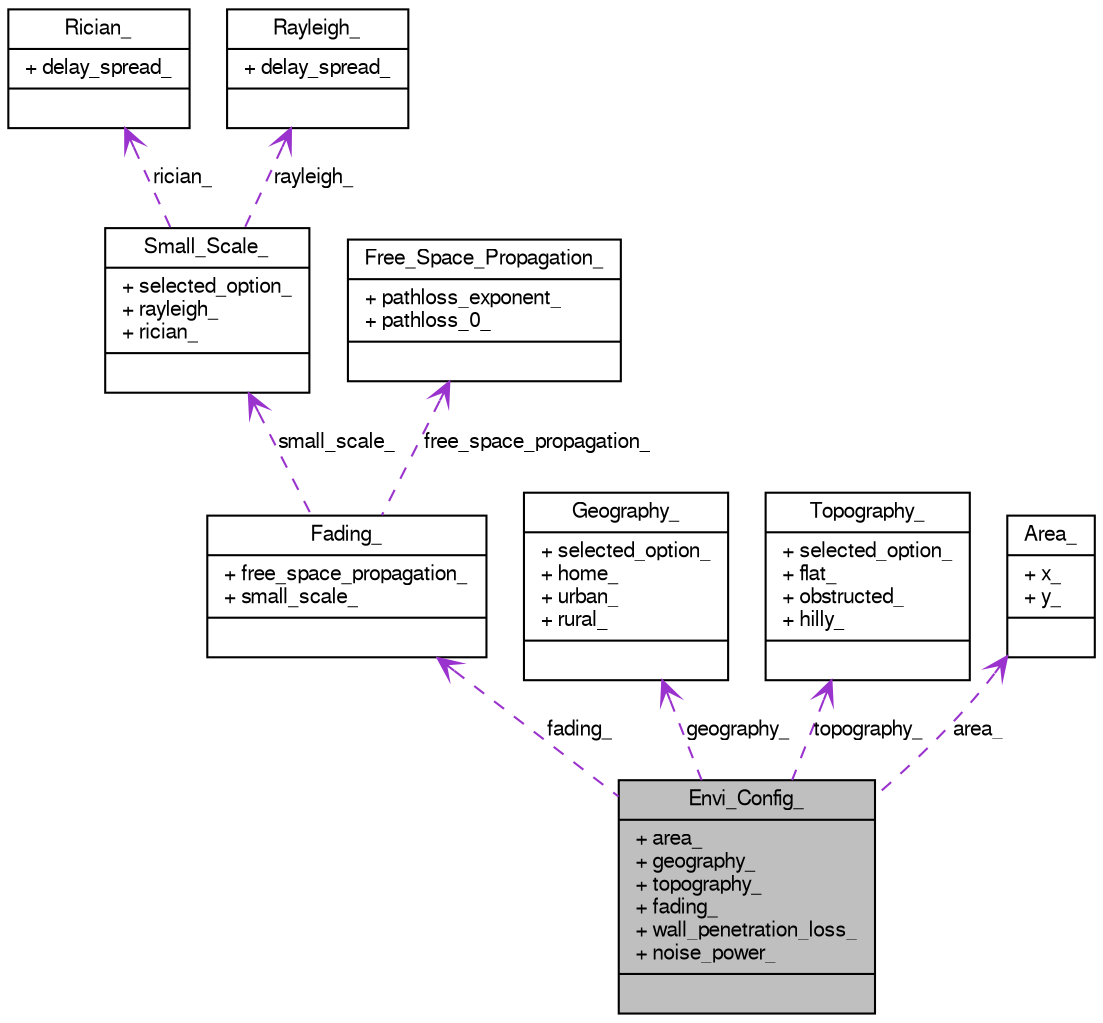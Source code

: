 digraph G
{
  edge [fontname="FreeSans",fontsize="10",labelfontname="FreeSans",labelfontsize="10"];
  node [fontname="FreeSans",fontsize="10",shape=record];
  Node1 [label="{Envi_Config_\n|+ area_\l+ geography_\l+ topography_\l+ fading_\l+ wall_penetration_loss_\l+ noise_power_\l|}",height=0.2,width=0.4,color="black", fillcolor="grey75", style="filled" fontcolor="black"];
  Node2 -> Node1 [dir=back,color="darkorchid3",fontsize="10",style="dashed",label="fading_",arrowtail="open"];
  Node2 [label="{Fading_\n|+ free_space_propagation_\l+ small_scale_\l|}",height=0.2,width=0.4,color="black", fillcolor="white", style="filled",URL="$structFading__.html"];
  Node3 -> Node2 [dir=back,color="darkorchid3",fontsize="10",style="dashed",label="small_scale_",arrowtail="open"];
  Node3 [label="{Small_Scale_\n|+ selected_option_\l+ rayleigh_\l+ rician_\l|}",height=0.2,width=0.4,color="black", fillcolor="white", style="filled",URL="$structSmall__Scale__.html"];
  Node4 -> Node3 [dir=back,color="darkorchid3",fontsize="10",style="dashed",label="rician_",arrowtail="open"];
  Node4 [label="{Rician_\n|+ delay_spread_\l|}",height=0.2,width=0.4,color="black", fillcolor="white", style="filled",URL="$structRician__.html"];
  Node5 -> Node3 [dir=back,color="darkorchid3",fontsize="10",style="dashed",label="rayleigh_",arrowtail="open"];
  Node5 [label="{Rayleigh_\n|+ delay_spread_\l|}",height=0.2,width=0.4,color="black", fillcolor="white", style="filled",URL="$structRayleigh__.html"];
  Node6 -> Node2 [dir=back,color="darkorchid3",fontsize="10",style="dashed",label="free_space_propagation_",arrowtail="open"];
  Node6 [label="{Free_Space_Propagation_\n|+ pathloss_exponent_\l+ pathloss_0_\l|}",height=0.2,width=0.4,color="black", fillcolor="white", style="filled",URL="$structFree__Space__Propagation__.html"];
  Node7 -> Node1 [dir=back,color="darkorchid3",fontsize="10",style="dashed",label="geography_",arrowtail="open"];
  Node7 [label="{Geography_\n|+ selected_option_\l+ home_\l+ urban_\l+ rural_\l|}",height=0.2,width=0.4,color="black", fillcolor="white", style="filled",URL="$structGeography__.html"];
  Node8 -> Node1 [dir=back,color="darkorchid3",fontsize="10",style="dashed",label="topography_",arrowtail="open"];
  Node8 [label="{Topography_\n|+ selected_option_\l+ flat_\l+ obstructed_\l+ hilly_\l|}",height=0.2,width=0.4,color="black", fillcolor="white", style="filled",URL="$structTopography__.html"];
  Node9 -> Node1 [dir=back,color="darkorchid3",fontsize="10",style="dashed",label="area_",arrowtail="open"];
  Node9 [label="{Area_\n|+ x_\l+ y_\l|}",height=0.2,width=0.4,color="black", fillcolor="white", style="filled",URL="$structArea__.html"];
}
